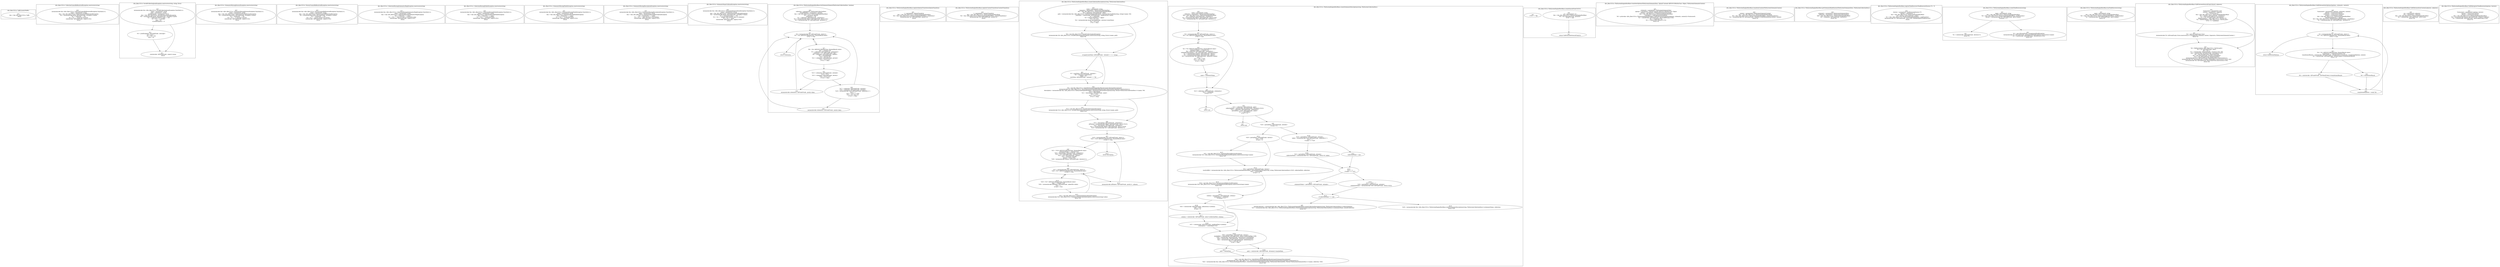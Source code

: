 digraph "133.ts" {
subgraph "cluster_@ts_files/133.ts: %dflt.[static]%dflt()" {
  label="@ts_files/133.ts: %dflt.[static]%dflt()";
  Node33710 [label="id:0
      this = this: @ts_files/133.ts: %dflt
      return"];
}
subgraph "cluster_@ts_files/133.ts: %dflt.%AM0(FileSystemSchematicDescription, T, FileSystemSchematicContext)" {
  label="@ts_files/133.ts: %dflt.%AM0(FileSystemSchematicDescription, T, FileSystemSchematicContext)";
}
subgraph "cluster_@ts_files/133.ts: %dflt.%AM1(FileSystemSchematicContext)" {
  label="@ts_files/133.ts: %dflt.%AM1(FileSystemSchematicContext)";
}
subgraph "cluster_@ts_files/133.ts: CollectionCannotBeResolvedException.constructor(string)" {
  label="@ts_files/133.ts: CollectionCannotBeResolvedException.constructor(string)";
  Node70910 [label="id:0
      instanceinvoke this.<@ts_files/133.ts: CollectionCannotBeResolvedException.%instInit()>()
      name = parameter0: string
      this = this: @ts_files/133.ts: CollectionCannotBeResolvedException
      %0 = instanceinvoke JSON.<@%unk/%unk: .stringify()>(name)
      %1 = 'Collection ' + %0
      %2 = %1 + ' cannot be resolved.'
      staticinvoke <@%unk/%unk: .super()>(%2)
      return"];
}
subgraph "cluster_@ts_files/133.ts: InvalidCollectionJsonException.constructor(string, string, Error)" {
  label="@ts_files/133.ts: InvalidCollectionJsonException.constructor(string, string, Error)";
  Node79350 [label="id:0
      instanceinvoke this.<@ts_files/133.ts: InvalidCollectionJsonException.%instInit()>()
      _name = parameter0: string
      path = parameter1: string
      jsonException = parameter2: Error
      this = this: @ts_files/133.ts: InvalidCollectionJsonException
      %0 = instanceinvoke JSON.<@%unk/%unk: .stringify()>(path)
      %1 = 'Collection JSON at path ' + %0
      %2 = %1 + ' is invalid.'
      msg = %2
      if jsonException != 0"];
  Node79351 [label="id:1
      %3 = jsonException.<@%unk/%unk: .message>
      %4 = msg + ' '
      %5 = %4 + %3
      msg = %5"];
  Node79352 [label="id:2
      staticinvoke <@%unk/%unk: .super()>(msg)
      return"];
  Node79350 -> Node79351;
  Node79350 -> Node79352;
  Node79351 -> Node79352;
}
subgraph "cluster_@ts_files/133.ts: SchematicMissingFactoryException.constructor(string)" {
  label="@ts_files/133.ts: SchematicMissingFactoryException.constructor(string)";
  Node68120 [label="id:0
      instanceinvoke this.<@ts_files/133.ts: SchematicMissingFactoryException.%instInit()>()
      name = parameter0: string
      this = this: @ts_files/133.ts: SchematicMissingFactoryException
      %0 = instanceinvoke JSON.<@%unk/%unk: .stringify()>(name)
      %1 = 'Schematic ' + %0
      %2 = %1 + ' is missing a factory.'
      staticinvoke <@%unk/%unk: .super()>(%2)
      return"];
}
subgraph "cluster_@ts_files/133.ts: FactoryCannotBeResolvedException.constructor(string)" {
  label="@ts_files/133.ts: FactoryCannotBeResolvedException.constructor(string)";
  Node67830 [label="id:0
      instanceinvoke this.<@ts_files/133.ts: FactoryCannotBeResolvedException.%instInit()>()
      name = parameter0: string
      this = this: @ts_files/133.ts: FactoryCannotBeResolvedException
      %0 = instanceinvoke JSON.<@%unk/%unk: .stringify()>(name)
      %1 = 'Schematic ' + %0
      %2 = %1 + ' cannot resolve the factory.'
      staticinvoke <@%unk/%unk: .super()>(%2)
      return"];
}
subgraph "cluster_@ts_files/133.ts: CollectionMissingSchematicsMapException.constructor(string)" {
  label="@ts_files/133.ts: CollectionMissingSchematicsMapException.constructor(string)";
  Node75210 [label="id:0
      instanceinvoke this.<@ts_files/133.ts: CollectionMissingSchematicsMapException.%instInit()>()
      name = parameter0: string
      this = this: @ts_files/133.ts: CollectionMissingSchematicsMapException
      %0 = 'Collection \"' + name
      %1 = %0 + '\" does not have a schematics map.'
      staticinvoke <@%unk/%unk: .super()>(%1)
      return"];
}
subgraph "cluster_@ts_files/133.ts: CollectionMissingFieldsException.constructor(string)" {
  label="@ts_files/133.ts: CollectionMissingFieldsException.constructor(string)";
  Node68060 [label="id:0
      instanceinvoke this.<@ts_files/133.ts: CollectionMissingFieldsException.%instInit()>()
      name = parameter0: string
      this = this: @ts_files/133.ts: CollectionMissingFieldsException
      %0 = 'Collection \"' + name
      %1 = %0 + '\" is missing fields.'
      staticinvoke <@%unk/%unk: .super()>(%1)
      return"];
}
subgraph "cluster_@ts_files/133.ts: SchematicMissingFieldsException.constructor(string)" {
  label="@ts_files/133.ts: SchematicMissingFieldsException.constructor(string)";
  Node66830 [label="id:0
      instanceinvoke this.<@ts_files/133.ts: SchematicMissingFieldsException.%instInit()>()
      name = parameter0: string
      this = this: @ts_files/133.ts: SchematicMissingFieldsException
      %0 = 'Schematic \"' + name
      %1 = %0 + '\" is missing fields.'
      staticinvoke <@%unk/%unk: .super()>(%1)
      return"];
}
subgraph "cluster_@ts_files/133.ts: SchematicMissingDescriptionException.constructor(string)" {
  label="@ts_files/133.ts: SchematicMissingDescriptionException.constructor(string)";
  Node72400 [label="id:0
      instanceinvoke this.<@ts_files/133.ts: SchematicMissingDescriptionException.%instInit()>()
      name = parameter0: string
      this = this: @ts_files/133.ts: SchematicMissingDescriptionException
      %0 = 'Schematics \"' + name
      %1 = %0 + '\" does not have a description.'
      staticinvoke <@%unk/%unk: .super()>(%1)
      return"];
}
subgraph "cluster_@ts_files/133.ts: SchematicNameCollisionException.constructor(string)" {
  label="@ts_files/133.ts: SchematicNameCollisionException.constructor(string)";
  Node66790 [label="id:0
      instanceinvoke this.<@ts_files/133.ts: SchematicNameCollisionException.%instInit()>()
      name = parameter0: string
      this = this: @ts_files/133.ts: SchematicNameCollisionException
      %0 = instanceinvoke JSON.<@%unk/%unk: .stringify()>(name)
      %1 = 'Schematics/alias ' + %0
      %2 = %1 + ' collides with another alias or schematic'
      %3 = %2 + ' name.'
      staticinvoke <@%unk/%unk: .super()>(%3)
      return"];
}
subgraph "cluster_@ts_files/133.ts: FileSystemEngineHostBase._resolveCollectionPath(string, string)" {
  label="@ts_files/133.ts: FileSystemEngineHostBase._resolveCollectionPath(string, string)";
}
subgraph "cluster_@ts_files/133.ts: FileSystemEngineHostBase._resolveReferenceString(string, string, FileSystemCollectionDesc)" {
  label="@ts_files/133.ts: FileSystemEngineHostBase._resolveReferenceString(string, string, FileSystemCollectionDesc)";
}
subgraph "cluster_@ts_files/133.ts: FileSystemEngineHostBase._transformCollectionDescription(string, Partial<FileSystemCollectionDesc>)" {
  label="@ts_files/133.ts: FileSystemEngineHostBase._transformCollectionDescription(string, Partial<FileSystemCollectionDesc>)";
}
subgraph "cluster_@ts_files/133.ts: FileSystemEngineHostBase._transformSchematicDescription(string, FileSystemCollectionDesc, Partial<FileSystemSchematicDesc>)" {
  label="@ts_files/133.ts: FileSystemEngineHostBase._transformSchematicDescription(string, FileSystemCollectionDesc, Partial<FileSystemSchematicDesc>)";
}
subgraph "cluster_@ts_files/133.ts: FileSystemEngineHostBase.listSchematicNames(FileSystemCollectionDesc, boolean)" {
  label="@ts_files/133.ts: FileSystemEngineHostBase.listSchematicNames(FileSystemCollectionDesc, boolean)";
  Node91500 [label="id:0
      collection = parameter0: FileSystemCollectionDesc
      includeHidden = parameter1: boolean
      this = this: @ts_files/133.ts: FileSystemEngineHostBase
      %0 = newarray (any)[0]
      schematics = %0
      %1 = collection.<@%unk/%unk: .schematics>
      %2 = instanceinvoke Object.<@%unk/%unk: .keys()>(%1)
      %3 = instanceinvoke %2.<@%unk/%unk: .iterator()>()"];
  Node91501 [label="id:1
      %4 = instanceinvoke %3.<@%unk/%unk: .next()>()
      %5 = %4.<@ES2015/BuiltinClass: IteratorResult.done>
      if %5 == true"];
  Node91502 [label="id:2
      %6 = %4.<@ES2015/BuiltinClass: IteratorResult.value>
      key = <Value[]>%6
      %7 = collection.<@%unk/%unk: .schematics>
      schematic = %7.<@%unk/%unk: .key>
      %8 = schematic.<@%unk/%unk: .hidden>
      %9 = !includeHidden
      %10 = %8 && %9
      %11 = schematic.<@%unk/%unk: .private>
      %12 = %10 || %11
      if %12 != false"];
  Node91503 [label="id:3
      %13 = schematic.<@%unk/%unk: .extends>
      %14 = !%13
      %15 = schematic.<@%unk/%unk: .factory>
      %16 = %14 || %15
      if %16 != false"];
  Node91504 [label="id:4
      instanceinvoke schematics.<@%unk/%unk: .push()>(key)"];
  Node91505 [label="id:5
      %17 = schematic.<@%unk/%unk: .extends>
      %18 = schematic.<@%unk/%unk: .extends>
      %19 = instanceinvoke %18.<@%unk/%unk: .indexOf()>(':')
      %20 = -1
      %21 = %19 !== %20
      %22 = %17 && %21
      if %22 != false"];
  Node91506 [label="id:6
      instanceinvoke schematics.<@%unk/%unk: .push()>(key)"];
  Node91507 [label="id:7
      return schematics"];
  Node91500 -> Node91501;
  Node91501 -> Node91502;
  Node91501 -> Node91507;
  Node91502 -> Node91501;
  Node91502 -> Node91503;
  Node91503 -> Node91504;
  Node91503 -> Node91505;
  Node91504 -> Node91501;
  Node91505 -> Node91506;
  Node91505 -> Node91501;
  Node91506 -> Node91501;
}
subgraph "cluster_@ts_files/133.ts: FileSystemEngineHostBase.registerOptionsTransform(OptionTransform)" {
  label="@ts_files/133.ts: FileSystemEngineHostBase.registerOptionsTransform(OptionTransform)";
  Node81950 [label="id:0
      t = parameter0: OptionTransform
      this = this: @ts_files/133.ts: FileSystemEngineHostBase
      %0 = this.<@ts_files/133.ts: FileSystemEngineHostBase._transforms>
      instanceinvoke %0.<@%unk/%unk: .push()>(t)
      return"];
}
subgraph "cluster_@ts_files/133.ts: FileSystemEngineHostBase.registerContextTransform(ContextTransform)" {
  label="@ts_files/133.ts: FileSystemEngineHostBase.registerContextTransform(ContextTransform)";
  Node82960 [label="id:0
      t = parameter0: ContextTransform
      this = this: @ts_files/133.ts: FileSystemEngineHostBase
      %0 = this.<@ts_files/133.ts: FileSystemEngineHostBase._contextTransforms>
      instanceinvoke %0.<@%unk/%unk: .push()>(t)
      return"];
}
subgraph "cluster_@ts_files/133.ts: FileSystemEngineHostBase.createCollectionDescription(string, FileSystemCollectionDesc)" {
  label="@ts_files/133.ts: FileSystemEngineHostBase.createCollectionDescription(string, FileSystemCollectionDesc)";
  Node100400 [label="id:0
      name = parameter0: string
      requester = parameter1: FileSystemCollectionDesc
      this = this: @ts_files/133.ts: FileSystemEngineHostBase
      %0 = requester.<@%unk/%unk: .path>
      path = instanceinvoke this.<@ts_files/133.ts: FileSystemEngineHostBase._resolveCollectionPath(string, string)>(name, %0)
      jsonValue = staticinvoke <@%unk/%unk: .readJsonFile()>(path)
      %1 = !jsonValue
      %2 = typeof jsonValue != 'object'
      %3 = %1 || %2
      %4 = instanceinvoke Array.<@%unk/%unk: .isArray()>(jsonValue)
      %5 = %3 || %4
      if %5 != false"];
  Node100401 [label="id:1
      %6 = new @ts_files/133.ts: InvalidCollectionJsonException
      instanceinvoke %6.<@ts_files/133.ts: InvalidCollectionJsonException.constructor(string, string, Error)>(name, path)
      throw %6"];
  Node100402 [label="id:2
      if typeof jsonValue.<@%unk/%unk: .'extends'> === 'string'"];
  Node100403 [label="id:3
      %7 = jsonValue.<@%unk/%unk: .'extends'>
      %8 = newarray (unknown)[1]
      %8[0] = %7
      jsonValue.<@%unk/%unk: .'extends'> = %8"];
  Node100404 [label="id:4
      %9 = new @ts_files/133.ts: %AC$FileSystemEngineHostBase$createCollectionDescription$2
      instanceinvoke %9.<@ts_files/133.ts: %AC$FileSystemEngineHostBase$createCollectionDescription$2.constructor()>()
      description = instanceinvoke this.<@ts_files/133.ts: FileSystemEngineHostBase._transformCollectionDescription(string, Partial<FileSystemCollectionDesc>)>(name, %9)
      %10 = !description
      %11 = description.<@%unk/%unk: .name>
      %12 = !%11
      %13 = %10 || %12
      if %13 != false"];
  Node100405 [label="id:5
      %14 = new @ts_files/133.ts: InvalidCollectionJsonException
      instanceinvoke %14.<@ts_files/133.ts: InvalidCollectionJsonException.constructor(string, string, Error)>(name, path)
      throw %14"];
  Node100406 [label="id:6
      %15 = description.<@%unk/%unk: .schematics>
      allNames = instanceinvoke Object.<@%unk/%unk: .keys()>(%15)
      %16 = description.<@%unk/%unk: .schematics>
      %17 = instanceinvoke Object.<@%unk/%unk: .keys()>(%16)
      %18 = instanceinvoke %17.<@%unk/%unk: .iterator()>()"];
  Node100407 [label="id:7
      %19 = instanceinvoke %18.<@%unk/%unk: .next()>()
      %20 = %19.<@ES2015/BuiltinClass: IteratorResult.done>
      if %20 == true"];
  Node100408 [label="id:8
      %21 = %19.<@ES2015/BuiltinClass: IteratorResult.value>
      schematicName = <Value[]>%21
      %22 = description.<@%unk/%unk: .schematics>
      %23 = %22.<@%unk/%unk: .schematicName>
      %24 = %23.<@%unk/%unk: .aliases>
      %25 = newarray (any)[0]
      aliases = %24 || %25
      %26 = instanceinvoke aliases.<@%unk/%unk: .iterator()>()"];
  Node100409 [label="id:9
      %27 = instanceinvoke %26.<@%unk/%unk: .next()>()
      %28 = %27.<@ES2015/BuiltinClass: IteratorResult.done>
      if %28 == true"];
  Node1004010 [label="id:10
      %29 = %27.<@ES2015/BuiltinClass: IteratorResult.value>
      alias = <Value[]>%29
      %30 = instanceinvoke allNames.<@%unk/%unk: .indexOf()>(alias)
      %31 = -1
      if %30 != %31"];
  Node1004011 [label="id:11
      %32 = new @ts_files/133.ts: SchematicNameCollisionException
      instanceinvoke %32.<@ts_files/133.ts: SchematicNameCollisionException.constructor(string)>(alias)
      throw %32"];
  Node1004012 [label="id:12
      instanceinvoke allNames.<@%unk/%unk: .push()>(...aliases)"];
  Node1004013 [label="id:13
      return description"];
  Node100400 -> Node100401;
  Node100400 -> Node100402;
  Node100401 -> Node100402;
  Node100402 -> Node100403;
  Node100402 -> Node100404;
  Node100403 -> Node100404;
  Node100404 -> Node100405;
  Node100404 -> Node100406;
  Node100405 -> Node100406;
  Node100406 -> Node100407;
  Node100407 -> Node100408;
  Node100407 -> Node1004013;
  Node100408 -> Node100409;
  Node100409 -> Node1004010;
  Node100409 -> Node1004012;
  Node1004010 -> Node1004011;
  Node1004010 -> Node100409;
  Node1004011 -> Node100409;
  Node1004012 -> Node100407;
}
subgraph "cluster_@ts_files/133.ts: FileSystemEngineHostBase.createSchematicDescription(string, FileSystemCollectionDesc)" {
  label="@ts_files/133.ts: FileSystemEngineHostBase.createSchematicDescription(string, FileSystemCollectionDesc)";
  Node99170 [label="id:0
      name = parameter0: string
      collection = parameter1: FileSystemCollectionDesc
      this = this: @ts_files/133.ts: FileSystemEngineHostBase
      %0 = collection.<@%unk/%unk: .schematics>
      %1 = instanceinvoke Object.<@%unk/%unk: .keys()>(%0)
      %2 = instanceinvoke %1.<@%unk/%unk: .iterator()>()"];
  Node99171 [label="id:1
      %3 = instanceinvoke %2.<@%unk/%unk: .next()>()
      %4 = %3.<@ES2015/BuiltinClass: IteratorResult.done>
      if %4 == true"];
  Node99172 [label="id:2
      %5 = %3.<@ES2015/BuiltinClass: IteratorResult.value>
      schematicName = <Value[]>%5
      %6 = collection.<@%unk/%unk: .schematics>
      schematicDescription = %6.<@%unk/%unk: .schematicName>
      %7 = schematicDescription.<@%unk/%unk: .aliases>
      %8 = schematicDescription.<@%unk/%unk: .aliases>
      %9 = instanceinvoke %8.<@%unk/%unk: .indexOf()>(name)
      %10 = -1
      %11 = %9 != %10
      %12 = %7 && %11
      if %12 != false"];
  Node99173 [label="id:3
      name = schematicName"];
  Node99174 [label="id:4
      %13 = collection.<@%unk/%unk: .schematics>
      %14 = !undefined
      if %14 != 0"];
  Node99175 [label="id:5
      return null"];
  Node99176 [label="id:6
      %15 = collection.<@%unk/%unk: .path>
      collectionPath = staticinvoke <@%unk/%unk: .dirname()>(%15)
      %16 = collection.<@%unk/%unk: .schematics>
      partialDesc = %16.<@%unk/%unk: .name>
      %17 = !partialDesc
      if %17 != 0"];
  Node99177 [label="id:7
      return null"];
  Node99178 [label="id:8
      %18 = partialDesc.<@%unk/%unk: .extends>
      if %18 != 0"];
  Node99179 [label="id:9
      extendCollection = instanceinvoke this.<@ts_files/133.ts: FileSystemEngineHostBase.createCollectionDescription(string, FileSystemCollectionDesc)>(collectionName)
      %27 = instanceinvoke this.<@ts_files/133.ts: FileSystemEngineHostBase.createSchematicDescription(string, FileSystemCollectionDesc)>(schematicName, extendCollection)
      return %27"];
  Node991710 [label="id:10
      %28 = instanceinvoke this.<@ts_files/133.ts: FileSystemEngineHostBase.createSchematicDescription(string, FileSystemCollectionDesc)>(schematicName, collection)
      return %28"];
  Node991711 [label="id:11
      %29 = partialDesc.<@%unk/%unk: .factory>
      %30 = !%29
      if %30 != 0"];
  Node991712 [label="id:12
      %31 = new @ts_files/133.ts: SchematicMissingFactoryException
      instanceinvoke %31.<@ts_files/133.ts: SchematicMissingFactoryException.constructor(string)>(name)
      throw %31"];
  Node991713 [label="id:13
      %32 = partialDesc.<@%unk/%unk: .factory>
      resolvedRef = instanceinvoke this.<@ts_files/133.ts: FileSystemEngineHostBase._resolveReferenceString(string, string, FileSystemCollectionDesc)>(%32, collectionPath, collection)
      %33 = !resolvedRef
      if %33 != 0"];
  Node991714 [label="id:14
      %34 = new @ts_files/133.ts: FactoryCannotBeResolvedException
      instanceinvoke %34.<@ts_files/133.ts: FactoryCannotBeResolvedException.constructor(string)>(name)
      throw %34"];
  Node991715 [label="id:15
      schema = partialDesc.<@%unk/%unk: .schema>
      schemaJson = undefined
      if schema != 0"];
  Node991716 [label="id:16
      %35 = staticinvoke <@%unk/%unk: .isAbsolute()>(schema)
      %36 = !%35
      if %36 != 0"];
  Node991717 [label="id:17
      schema = staticinvoke <@%unk/%unk: .join()>(collectionPath, schema)"];
  Node991718 [label="id:18
      %37 = staticinvoke <@%unk/%unk: .readJsonFile()>(schema)
      schemaJson = <JsonObject>%37"];
  Node991719 [label="id:19
      %19 = partialDesc.<@%unk/%unk: .extends>
      index = instanceinvoke %19.<@%unk/%unk: .indexOf()>(':')
      %20 = -1
      if index !== %20"];
  Node991720 [label="id:20
      %21 = partialDesc.<@%unk/%unk: .extends>
      collectionName = instanceinvoke %21.<@%unk/%unk: .slice()>(0, index)"];
  Node991721 [label="id:21
      collectionName = null"];
  Node991722 [label="id:22
      %23 = -1
      if index === %23"];
  Node991723 [label="id:23
      schematicName = partialDesc.<@%unk/%unk: .extends>"];
  Node991724 [label="id:24
      %25 = index + 1
      %26 = partialDesc.<@%unk/%unk: .extends>
      schematicName = instanceinvoke %26.<@%unk/%unk: .slice()>(%25)"];
  Node991725 [label="id:25
      if collectionName !== null"];
  Node991726 [label="id:26
      %38 = partialDesc.<@%unk/%unk: .factory>
      maybePath = staticinvoke <@%unk/%unk: .join()>(collectionPath, %38)
      %39 = staticinvoke <@%unk/%unk: .existsSync()>(maybePath)
      %40 = staticinvoke <@%unk/%unk: .statSync()>(maybePath)
      %41 = instanceinvoke %40.<@%unk/%unk: .isDirectory()>()
      %42 = %39 && %41
      if %42 != false"];
  Node991727 [label="id:27
      path = maybePath"];
  Node991728 [label="id:28
      path = staticinvoke <@%unk/%unk: .dirname()>(maybePath)"];
  Node991729 [label="id:29
      %44 = new @ts_files/133.ts: %AC$FileSystemEngineHostBase$createSchematicDescription$3
      instanceinvoke %44.<@ts_files/133.ts: %AC$FileSystemEngineHostBase$createSchematicDescription$3.constructor()>()
      %45 = instanceinvoke this.<@ts_files/133.ts: FileSystemEngineHostBase._transformSchematicDescription(string, FileSystemCollectionDesc, Partial<FileSystemSchematicDesc>)>(name, collection, %44)
      return %45"];
  Node99170 -> Node99171;
  Node99171 -> Node99172;
  Node99171 -> Node99174;
  Node99172 -> Node99173;
  Node99172 -> Node99171;
  Node99173 -> Node99174;
  Node99174 -> Node99175;
  Node99174 -> Node99176;
  Node99176 -> Node99177;
  Node99176 -> Node99178;
  Node99178 -> Node991711;
  Node99178 -> Node991719;
  Node991711 -> Node991712;
  Node991711 -> Node991713;
  Node991712 -> Node991713;
  Node991713 -> Node991714;
  Node991713 -> Node991715;
  Node991714 -> Node991715;
  Node991715 -> Node991716;
  Node991715 -> Node991726;
  Node991716 -> Node991717;
  Node991716 -> Node991718;
  Node991717 -> Node991718;
  Node991718 -> Node991726;
  Node991719 -> Node991720;
  Node991719 -> Node991721;
  Node991720 -> Node991722;
  Node991721 -> Node991722;
  Node991722 -> Node991723;
  Node991722 -> Node991724;
  Node991723 -> Node991725;
  Node991724 -> Node991725;
  Node991725 -> Node99179;
  Node991725 -> Node991710;
  Node991726 -> Node991727;
  Node991726 -> Node991728;
  Node991727 -> Node991729;
  Node991728 -> Node991729;
}
subgraph "cluster_@ts_files/133.ts: FileSystemEngineHostBase.createSourceFromUrl(Url)" {
  label="@ts_files/133.ts: FileSystemEngineHostBase.createSourceFromUrl(Url)";
  Node63040 [label="id:0
      url = parameter0: Url
      this = this: @ts_files/133.ts: FileSystemEngineHostBase
      %0 = url.<@%unk/%unk: .protocol>
      if %0 == null"];
  Node63041 [label="id:1
      return %AM1$createSourceFromUrl"];
  Node63042 [label="id:2
      if %0 == 'file:'"];
  Node63040 -> Node63041;
}
subgraph "cluster_@ts_files/133.ts: FileSystemEngineHostBase.transformOptions(FileSystemSchematicDesc, OptionT extends @ES2015/BuiltinClass: Object, FileSystemSchematicContext)" {
  label="@ts_files/133.ts: FileSystemEngineHostBase.transformOptions(FileSystemSchematicDesc, OptionT extends @ES2015/BuiltinClass: Object, FileSystemSchematicContext)";
  Node148540 [label="id:0
      schematic = parameter0: FileSystemSchematicDesc
      options = parameter1: OptionT extends @ES2015/BuiltinClass: Object
      context = parameter2: FileSystemSchematicContext
      this = this: @ts_files/133.ts: FileSystemEngineHostBase
      transform = %AM2$transformOptions
      %0 = ptrinvoke <@ts_files/133.ts: FileSystemEngineHostBase.%AM2$transformOptions([options, schematic, context])>(%closures0)
      %1 = staticinvoke <@%unk/%unk: .observableFrom()>(%0)
      %2 = <unknown>%1
      %3 = <Observable<ResultT>>%2
      return %3"];
}
subgraph "cluster_@ts_files/133.ts: FileSystemEngineHostBase.transformContext(FileSystemSchematicContext)" {
  label="@ts_files/133.ts: FileSystemEngineHostBase.transformContext(FileSystemSchematicContext)";
  Node84450 [label="id:0
      context = parameter0: FileSystemSchematicContext
      this = this: @ts_files/133.ts: FileSystemEngineHostBase
      %0 = this.<@ts_files/133.ts: FileSystemEngineHostBase._contextTransforms>
      %1 = instanceinvoke %0.<@%unk/%unk: .reduce()>(%AM3$transformContext, context)
      return %1"];
}
subgraph "cluster_@ts_files/133.ts: FileSystemEngineHostBase.getSchematicRuleFactory(FileSystemSchematicDesc, FileSystemCollectionDesc)" {
  label="@ts_files/133.ts: FileSystemEngineHostBase.getSchematicRuleFactory(FileSystemSchematicDesc, FileSystemCollectionDesc)";
  Node112510 [label="id:0
      schematic = parameter0: FileSystemSchematicDesc
      _collection = parameter1: FileSystemCollectionDesc
      this = this: @ts_files/133.ts: FileSystemEngineHostBase
      %0 = schematic.<@%unk/%unk: .factoryFn>
      return %0"];
}
subgraph "cluster_@ts_files/133.ts: FileSystemEngineHostBase.registerTaskExecutor(TaskExecutorFactory<T>, T)" {
  label="@ts_files/133.ts: FileSystemEngineHostBase.registerTaskExecutor(TaskExecutorFactory<T>, T)";
  Node84960 [label="id:0
      factory = parameter0: TaskExecutorFactory<T>
      options = parameter1: T
      this = this: @ts_files/133.ts: FileSystemEngineHostBase
      %0 = factory.<@%unk/%unk: .name>
      %1 = this.<@ts_files/133.ts: FileSystemEngineHostBase._taskFactories>
      instanceinvoke %1.<@%unk/%unk: .set()>(%0, %AM4$registerTaskExecutor)
      return"];
}
subgraph "cluster_@ts_files/133.ts: FileSystemEngineHostBase.createTaskExecutor(string)" {
  label="@ts_files/133.ts: FileSystemEngineHostBase.createTaskExecutor(string)";
  Node65740 [label="id:0
      name = parameter0: string
      this = this: @ts_files/133.ts: FileSystemEngineHostBase
      %0 = this.<@ts_files/133.ts: FileSystemEngineHostBase._taskFactories>
      factory = instanceinvoke %0.<@%unk/%unk: .get()>(name)
      if factory != 0"];
  Node65741 [label="id:1
      %1 = staticinvoke <@%unk/%unk: .factory()>()
      return %1"];
  Node65742 [label="id:2
      %2 = new @%unk/%unk: UnregisteredTaskException
      instanceinvoke %2.<@%unk/%unk: UnregisteredTaskException.constructor()>(name)
      %3 = staticinvoke <@%unk/%unk: .throwError()>(%2)
      return %3"];
  Node65740 -> Node65741;
  Node65740 -> Node65742;
}
subgraph "cluster_@ts_files/133.ts: FileSystemEngineHostBase.hasTaskExecutor(string)" {
  label="@ts_files/133.ts: FileSystemEngineHostBase.hasTaskExecutor(string)";
  Node62620 [label="id:0
      name = parameter0: string
      this = this: @ts_files/133.ts: FileSystemEngineHostBase
      %0 = this.<@ts_files/133.ts: FileSystemEngineHostBase._taskFactories>
      %1 = instanceinvoke %0.<@%unk/%unk: .has()>(name)
      return %1"];
}
subgraph "cluster_@ts_files/133.ts: FileSystemEngineHostBase.%AM0()" {
  label="@ts_files/133.ts: FileSystemEngineHostBase.%AM0()";
}
subgraph "cluster_@ts_files/133.ts: FileSystemEngineHostBase.%AM1$createSourceFromUrl([url], unknown)" {
  label="@ts_files/133.ts: FileSystemEngineHostBase.%AM1$createSourceFromUrl([url], unknown)";
  Node76440 [label="id:0
      %closures0 = parameter0: [url]
      context = parameter1: unknown
      url = %closures0.url
      this = this: @ts_files/133.ts: FileSystemEngineHostBase
      %0 = context.<@%unk/%unk: .schematic>
      %1 = %0.<@%unk/%unk: .description>
      fileDescription = <@ts_files/133.ts: %AC$4>%1
      %2 = fileDescription.<@ts_files/133.ts: %AC$4.path>
      if %2 === undefined"];
  Node76441 [label="id:1
      %3 = new @%unk/%unk: Error
      instanceinvoke %3.<@%unk/%unk: Error.constructor()>('Unsupported schematic context. Expected a FileSystemSchematicContext.')
      throw %3"];
  Node76442 [label="id:2
      %4 = fileDescription.<@ts_files/133.ts: %AC$4.path>
      %5 = url.<@%unk/%unk: .path>
      %6 = %5 || ''
      %7 = staticinvoke <@%unk/%unk: .resolve()>(%4, %6)
      root = staticinvoke <@%unk/%unk: .normalize()>(%7)
      %8 = new @%unk/%unk: HostCreateTree
      %9 = new @%unk/%unk: virtualFs.ScopedHost
      %10 = new @%unk/%unk: NodeJsSyncHost
      instanceinvoke %10.<@%unk/%unk: NodeJsSyncHost.constructor()>()
      instanceinvoke %9.<@%unk/%unk: virtualFs.ScopedHost.constructor()>(%10, root)
      instanceinvoke %8.<@%unk/%unk: HostCreateTree.constructor()>(%9)
      return %8"];
  Node76440 -> Node76441;
  Node76440 -> Node76442;
  Node76441 -> Node76442;
}
subgraph "cluster_@ts_files/133.ts: FileSystemEngineHostBase.%AM2$transformOptions([options, schematic, context])" {
  label="@ts_files/133.ts: FileSystemEngineHostBase.%AM2$transformOptions([options, schematic, context])";
  Node88680 [label="id:0
      %closures0 = parameter0: [options, schematic, context]
      options = %closures0.options
      schematic = %closures0.schematic
      context = %closures0.context
      this = this: @ts_files/133.ts: FileSystemEngineHostBase
      transformedOptions = options
      %0 = this.<@ts_files/133.ts: FileSystemEngineHostBase._transforms>
      %1 = instanceinvoke %0.<@%unk/%unk: .iterator()>()"];
  Node88681 [label="id:1
      %2 = instanceinvoke %1.<@%unk/%unk: .next()>()
      %3 = %2.<@ES2015/BuiltinClass: IteratorResult.done>
      if %3 == true"];
  Node88682 [label="id:2
      return transformedOptions"];
  Node88683 [label="id:3
      %4 = %2.<@ES2015/BuiltinClass: IteratorResult.value>
      transformer = <OptionTransform>%4
      transformerResult = staticinvoke <@%unk/%unk: .transformer()>(schematic, transformedOptions, context)
      %5 = staticinvoke <@%unk/%unk: .isObservable()>(transformerResult)
      if %5 != 0"];
  Node88684 [label="id:4
      %6 = staticinvoke <@%unk/%unk: .lastValueFrom()>(transformerResult)"];
  Node88685 [label="id:5
      %6 = transformerResult"];
  Node88686 [label="id:6
      transformedOptions = await %6"];
  Node88680 -> Node88681;
  Node88681 -> Node88682;
  Node88681 -> Node88683;
  Node88683 -> Node88684;
  Node88683 -> Node88685;
  Node88684 -> Node88686;
  Node88685 -> Node88686;
  Node88686 -> Node88681;
}
subgraph "cluster_@ts_files/133.ts: FileSystemEngineHostBase.%AM3$transformContext(unknown, unknown)" {
  label="@ts_files/133.ts: FileSystemEngineHostBase.%AM3$transformContext(unknown, unknown)";
  Node76720 [label="id:0
      acc = parameter0: unknown
      curr = parameter1: unknown
      this = this: @ts_files/133.ts: FileSystemEngineHostBase
      %0 = staticinvoke <@%unk/%unk: .curr()>(acc)
      return %0"];
}
subgraph "cluster_@ts_files/133.ts: FileSystemEngineHostBase.%AM4$registerTaskExecutor([options, factory])" {
  label="@ts_files/133.ts: FileSystemEngineHostBase.%AM4$registerTaskExecutor([options, factory])";
  Node82190 [label="id:0
      %closures0 = parameter0: [options, factory]
      options = %closures0.options
      factory = %closures0.factory
      this = this: @ts_files/133.ts: FileSystemEngineHostBase
      %0 = instanceinvoke factory.<@%unk/%unk: .create()>(options)
      %1 = staticinvoke <@%unk/%unk: .observableFrom()>(%0)
      return %1"];
}
}
